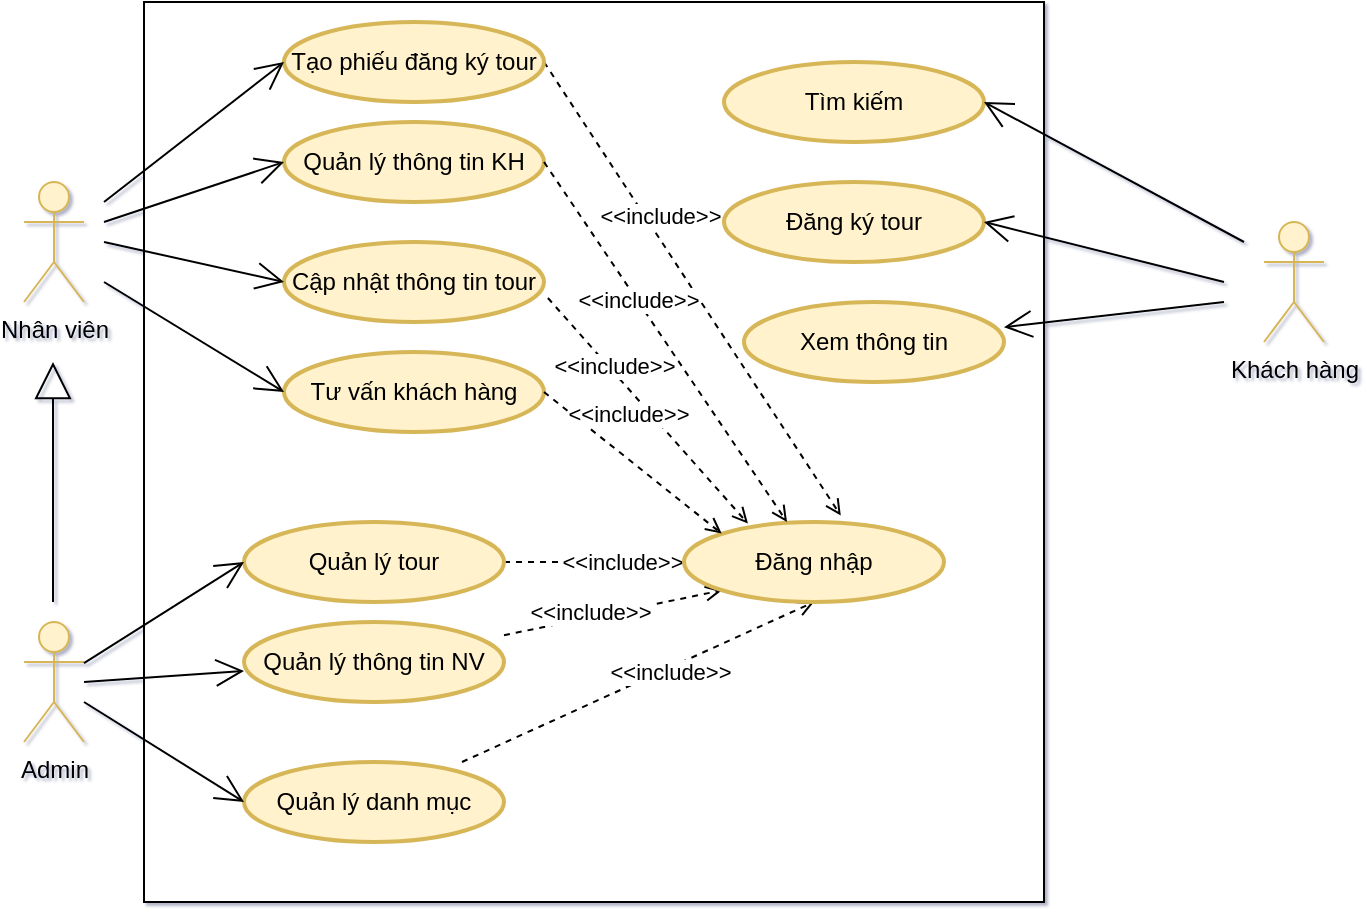 <mxfile version="20.0.4" type="github"><diagram id="tOP7yau5wHN4J5WI8PdA" name="Page-1"><mxGraphModel dx="1038" dy="588" grid="0" gridSize="10" guides="1" tooltips="1" connect="1" arrows="1" fold="1" page="1" pageScale="1" pageWidth="827" pageHeight="1169" background="none" math="0" shadow="1"><root><mxCell id="0"/><mxCell id="1" parent="0"/><mxCell id="IeS0ZAX1K2fIeAQUuaYX-1" value="Nhân viên" style="shape=umlActor;verticalLabelPosition=bottom;verticalAlign=top;html=1;fillColor=#fff2cc;strokeColor=#d6b656;" vertex="1" parent="1"><mxGeometry x="100" y="200" width="30" height="60" as="geometry"/></mxCell><mxCell id="IeS0ZAX1K2fIeAQUuaYX-2" value="Admin" style="shape=umlActor;verticalLabelPosition=bottom;verticalAlign=top;html=1;fillColor=#fff2cc;strokeColor=#d6b656;" vertex="1" parent="1"><mxGeometry x="100" y="420" width="30" height="60" as="geometry"/></mxCell><mxCell id="IeS0ZAX1K2fIeAQUuaYX-3" value="Khách hàng" style="shape=umlActor;verticalLabelPosition=bottom;verticalAlign=top;html=1;fillColor=#fff2cc;strokeColor=#d6b656;" vertex="1" parent="1"><mxGeometry x="720" y="220" width="30" height="60" as="geometry"/></mxCell><mxCell id="IeS0ZAX1K2fIeAQUuaYX-4" value="" style="whiteSpace=wrap;html=1;aspect=fixed;" vertex="1" parent="1"><mxGeometry x="160" y="110" width="450" height="450" as="geometry"/></mxCell><mxCell id="IeS0ZAX1K2fIeAQUuaYX-13" value="Quản lý thông tin KH" style="strokeWidth=2;html=1;shape=mxgraph.flowchart.start_1;whiteSpace=wrap;fillColor=#fff2cc;strokeColor=#d6b656;" vertex="1" parent="1"><mxGeometry x="230" y="170" width="130" height="40" as="geometry"/></mxCell><mxCell id="IeS0ZAX1K2fIeAQUuaYX-62" style="edgeStyle=none;rounded=0;orthogonalLoop=1;jettySize=auto;html=1;dashed=1;endArrow=open;endFill=0;" edge="1" parent="1" source="IeS0ZAX1K2fIeAQUuaYX-17" target="IeS0ZAX1K2fIeAQUuaYX-24"><mxGeometry relative="1" as="geometry"/></mxCell><mxCell id="IeS0ZAX1K2fIeAQUuaYX-65" value="&amp;lt;&amp;lt;include&amp;gt;&amp;gt;" style="edgeLabel;html=1;align=center;verticalAlign=middle;resizable=0;points=[];" vertex="1" connectable="0" parent="IeS0ZAX1K2fIeAQUuaYX-62"><mxGeometry x="0.306" relative="1" as="geometry"><mxPoint as="offset"/></mxGeometry></mxCell><mxCell id="IeS0ZAX1K2fIeAQUuaYX-17" value="Quản lý tour" style="strokeWidth=2;html=1;shape=mxgraph.flowchart.start_1;whiteSpace=wrap;fillColor=#fff2cc;strokeColor=#d6b656;" vertex="1" parent="1"><mxGeometry x="210" y="370" width="130" height="40" as="geometry"/></mxCell><mxCell id="IeS0ZAX1K2fIeAQUuaYX-63" style="edgeStyle=none;rounded=0;orthogonalLoop=1;jettySize=auto;html=1;entryX=0.145;entryY=0.855;entryDx=0;entryDy=0;entryPerimeter=0;dashed=1;endArrow=open;endFill=0;" edge="1" parent="1" source="IeS0ZAX1K2fIeAQUuaYX-18" target="IeS0ZAX1K2fIeAQUuaYX-24"><mxGeometry relative="1" as="geometry"/></mxCell><mxCell id="IeS0ZAX1K2fIeAQUuaYX-66" value="&amp;lt;&amp;lt;include&amp;gt;&amp;gt;" style="edgeLabel;html=1;align=center;verticalAlign=middle;resizable=0;points=[];" vertex="1" connectable="0" parent="IeS0ZAX1K2fIeAQUuaYX-63"><mxGeometry x="-0.205" y="3" relative="1" as="geometry"><mxPoint as="offset"/></mxGeometry></mxCell><mxCell id="IeS0ZAX1K2fIeAQUuaYX-18" value="Quản lý thông tin NV" style="strokeWidth=2;html=1;shape=mxgraph.flowchart.start_1;whiteSpace=wrap;fillColor=#fff2cc;strokeColor=#d6b656;" vertex="1" parent="1"><mxGeometry x="210" y="420" width="130" height="40" as="geometry"/></mxCell><mxCell id="IeS0ZAX1K2fIeAQUuaYX-64" style="edgeStyle=none;rounded=0;orthogonalLoop=1;jettySize=auto;html=1;entryX=0.5;entryY=1;entryDx=0;entryDy=0;entryPerimeter=0;dashed=1;endArrow=open;endFill=0;" edge="1" parent="1" source="IeS0ZAX1K2fIeAQUuaYX-19" target="IeS0ZAX1K2fIeAQUuaYX-24"><mxGeometry relative="1" as="geometry"/></mxCell><mxCell id="IeS0ZAX1K2fIeAQUuaYX-67" value="&amp;lt;&amp;lt;include&amp;gt;&amp;gt;" style="edgeLabel;html=1;align=center;verticalAlign=middle;resizable=0;points=[];" vertex="1" connectable="0" parent="IeS0ZAX1K2fIeAQUuaYX-64"><mxGeometry x="0.168" y="-2" relative="1" as="geometry"><mxPoint as="offset"/></mxGeometry></mxCell><mxCell id="IeS0ZAX1K2fIeAQUuaYX-19" value="Quản lý danh mục" style="strokeWidth=2;html=1;shape=mxgraph.flowchart.start_1;whiteSpace=wrap;fillColor=#fff2cc;strokeColor=#d6b656;" vertex="1" parent="1"><mxGeometry x="210" y="490" width="130" height="40" as="geometry"/></mxCell><mxCell id="IeS0ZAX1K2fIeAQUuaYX-53" style="rounded=0;orthogonalLoop=1;jettySize=auto;html=1;dashed=1;exitX=1;exitY=0.5;exitDx=0;exitDy=0;exitPerimeter=0;endArrow=open;endFill=0;entryX=0.603;entryY=-0.08;entryDx=0;entryDy=0;entryPerimeter=0;" edge="1" parent="1" source="IeS0ZAX1K2fIeAQUuaYX-20" target="IeS0ZAX1K2fIeAQUuaYX-24"><mxGeometry relative="1" as="geometry"><mxPoint x="490" y="350" as="targetPoint"/></mxGeometry></mxCell><mxCell id="IeS0ZAX1K2fIeAQUuaYX-54" value="&amp;lt;&amp;lt;include&amp;gt;&amp;gt;" style="edgeLabel;html=1;align=center;verticalAlign=middle;resizable=0;points=[];" vertex="1" connectable="0" parent="IeS0ZAX1K2fIeAQUuaYX-53"><mxGeometry x="-0.137" relative="1" as="geometry"><mxPoint x="-6" y="-21" as="offset"/></mxGeometry></mxCell><mxCell id="IeS0ZAX1K2fIeAQUuaYX-20" value="Tạo phiếu đăng ký tour" style="strokeWidth=2;html=1;shape=mxgraph.flowchart.start_1;whiteSpace=wrap;fillColor=#fff2cc;strokeColor=#d6b656;" vertex="1" parent="1"><mxGeometry x="230" y="120" width="130" height="40" as="geometry"/></mxCell><mxCell id="IeS0ZAX1K2fIeAQUuaYX-58" style="edgeStyle=none;rounded=0;orthogonalLoop=1;jettySize=auto;html=1;dashed=1;endArrow=open;endFill=0;exitX=1.015;exitY=0.7;exitDx=0;exitDy=0;exitPerimeter=0;entryX=0.246;entryY=0.02;entryDx=0;entryDy=0;entryPerimeter=0;" edge="1" parent="1" source="IeS0ZAX1K2fIeAQUuaYX-21" target="IeS0ZAX1K2fIeAQUuaYX-24"><mxGeometry relative="1" as="geometry"/></mxCell><mxCell id="IeS0ZAX1K2fIeAQUuaYX-61" value="&amp;lt;&amp;lt;include&amp;gt;&amp;gt;" style="edgeLabel;html=1;align=center;verticalAlign=middle;resizable=0;points=[];" vertex="1" connectable="0" parent="IeS0ZAX1K2fIeAQUuaYX-58"><mxGeometry x="-0.406" y="-4" relative="1" as="geometry"><mxPoint x="6" y="-3" as="offset"/></mxGeometry></mxCell><mxCell id="IeS0ZAX1K2fIeAQUuaYX-21" value="Cập nhật thông tin tour" style="strokeWidth=2;html=1;shape=mxgraph.flowchart.start_1;whiteSpace=wrap;fillColor=#fff2cc;strokeColor=#d6b656;" vertex="1" parent="1"><mxGeometry x="230" y="230" width="130" height="40" as="geometry"/></mxCell><mxCell id="IeS0ZAX1K2fIeAQUuaYX-23" value="Tư vấn khách hàng" style="strokeWidth=2;html=1;shape=mxgraph.flowchart.start_1;whiteSpace=wrap;fillColor=#fff2cc;strokeColor=#d6b656;" vertex="1" parent="1"><mxGeometry x="230" y="285" width="130" height="40" as="geometry"/></mxCell><mxCell id="IeS0ZAX1K2fIeAQUuaYX-24" value="Đăng nhập" style="strokeWidth=2;html=1;shape=mxgraph.flowchart.start_1;whiteSpace=wrap;fillColor=#fff2cc;strokeColor=#d6b656;" vertex="1" parent="1"><mxGeometry x="430" y="370" width="130" height="40" as="geometry"/></mxCell><mxCell id="IeS0ZAX1K2fIeAQUuaYX-25" value="Xem thông tin" style="strokeWidth=2;html=1;shape=mxgraph.flowchart.start_1;whiteSpace=wrap;fillColor=#fff2cc;strokeColor=#d6b656;" vertex="1" parent="1"><mxGeometry x="460" y="260" width="130" height="40" as="geometry"/></mxCell><mxCell id="IeS0ZAX1K2fIeAQUuaYX-26" value="Đăng ký tour" style="strokeWidth=2;html=1;shape=mxgraph.flowchart.start_1;whiteSpace=wrap;fillColor=#fff2cc;strokeColor=#d6b656;" vertex="1" parent="1"><mxGeometry x="450" y="200" width="130" height="40" as="geometry"/></mxCell><mxCell id="IeS0ZAX1K2fIeAQUuaYX-27" value="Tìm kiếm" style="strokeWidth=2;html=1;shape=mxgraph.flowchart.start_1;whiteSpace=wrap;fillColor=#fff2cc;strokeColor=#d6b656;" vertex="1" parent="1"><mxGeometry x="450" y="140" width="130" height="40" as="geometry"/></mxCell><mxCell id="IeS0ZAX1K2fIeAQUuaYX-31" value="" style="endArrow=open;endFill=1;endSize=12;html=1;rounded=0;entryX=0;entryY=0.5;entryDx=0;entryDy=0;entryPerimeter=0;" edge="1" parent="1" target="IeS0ZAX1K2fIeAQUuaYX-20"><mxGeometry width="160" relative="1" as="geometry"><mxPoint x="140" y="210" as="sourcePoint"/><mxPoint x="280" y="220" as="targetPoint"/></mxGeometry></mxCell><mxCell id="IeS0ZAX1K2fIeAQUuaYX-32" value="" style="endArrow=open;endFill=1;endSize=12;html=1;rounded=0;entryX=0;entryY=0.5;entryDx=0;entryDy=0;entryPerimeter=0;" edge="1" parent="1" target="IeS0ZAX1K2fIeAQUuaYX-13"><mxGeometry width="160" relative="1" as="geometry"><mxPoint x="140" y="220" as="sourcePoint"/><mxPoint x="240" y="190" as="targetPoint"/></mxGeometry></mxCell><mxCell id="IeS0ZAX1K2fIeAQUuaYX-33" value="" style="endArrow=open;endFill=1;endSize=12;html=1;rounded=0;entryX=0;entryY=0.5;entryDx=0;entryDy=0;entryPerimeter=0;" edge="1" parent="1" target="IeS0ZAX1K2fIeAQUuaYX-23"><mxGeometry width="160" relative="1" as="geometry"><mxPoint x="140" y="250" as="sourcePoint"/><mxPoint x="220" y="210" as="targetPoint"/></mxGeometry></mxCell><mxCell id="IeS0ZAX1K2fIeAQUuaYX-34" value="" style="endArrow=open;endFill=1;endSize=12;html=1;rounded=0;entryX=0;entryY=0.5;entryDx=0;entryDy=0;entryPerimeter=0;" edge="1" parent="1" target="IeS0ZAX1K2fIeAQUuaYX-21"><mxGeometry width="160" relative="1" as="geometry"><mxPoint x="140" y="230" as="sourcePoint"/><mxPoint x="260" y="210" as="targetPoint"/></mxGeometry></mxCell><mxCell id="IeS0ZAX1K2fIeAQUuaYX-35" value="" style="endArrow=open;endFill=1;endSize=12;html=1;rounded=0;entryX=0;entryY=0.5;entryDx=0;entryDy=0;entryPerimeter=0;" edge="1" parent="1" target="IeS0ZAX1K2fIeAQUuaYX-19"><mxGeometry width="160" relative="1" as="geometry"><mxPoint x="130" y="460" as="sourcePoint"/><mxPoint x="140" y="500" as="targetPoint"/></mxGeometry></mxCell><mxCell id="IeS0ZAX1K2fIeAQUuaYX-36" value="" style="endArrow=open;endFill=1;endSize=12;html=1;rounded=0;" edge="1" parent="1" target="IeS0ZAX1K2fIeAQUuaYX-18"><mxGeometry width="160" relative="1" as="geometry"><mxPoint x="130" y="450" as="sourcePoint"/><mxPoint x="210" y="420" as="targetPoint"/></mxGeometry></mxCell><mxCell id="IeS0ZAX1K2fIeAQUuaYX-37" value="" style="endArrow=open;endFill=1;endSize=12;html=1;rounded=0;entryX=0;entryY=0.5;entryDx=0;entryDy=0;entryPerimeter=0;" edge="1" parent="1" source="IeS0ZAX1K2fIeAQUuaYX-2" target="IeS0ZAX1K2fIeAQUuaYX-17"><mxGeometry width="160" relative="1" as="geometry"><mxPoint x="130" y="410" as="sourcePoint"/><mxPoint x="220" y="370" as="targetPoint"/></mxGeometry></mxCell><mxCell id="IeS0ZAX1K2fIeAQUuaYX-40" value="" style="endArrow=block;endSize=16;endFill=0;html=1;rounded=0;" edge="1" parent="1"><mxGeometry width="160" relative="1" as="geometry"><mxPoint x="114.5" y="410" as="sourcePoint"/><mxPoint x="114.5" y="290" as="targetPoint"/></mxGeometry></mxCell><mxCell id="IeS0ZAX1K2fIeAQUuaYX-46" value="" style="endArrow=open;endFill=1;endSize=12;html=1;rounded=0;entryX=1;entryY=0.5;entryDx=0;entryDy=0;entryPerimeter=0;" edge="1" parent="1" target="IeS0ZAX1K2fIeAQUuaYX-27"><mxGeometry width="160" relative="1" as="geometry"><mxPoint x="710" y="230" as="sourcePoint"/><mxPoint x="870" y="260" as="targetPoint"/></mxGeometry></mxCell><mxCell id="IeS0ZAX1K2fIeAQUuaYX-49" value="" style="endArrow=open;endFill=1;endSize=12;html=1;rounded=0;entryX=1;entryY=0.5;entryDx=0;entryDy=0;entryPerimeter=0;" edge="1" parent="1" target="IeS0ZAX1K2fIeAQUuaYX-26"><mxGeometry width="160" relative="1" as="geometry"><mxPoint x="700" y="250" as="sourcePoint"/><mxPoint x="590" y="220" as="targetPoint"/></mxGeometry></mxCell><mxCell id="IeS0ZAX1K2fIeAQUuaYX-50" value="" style="endArrow=open;endFill=1;endSize=12;html=1;rounded=0;" edge="1" parent="1" target="IeS0ZAX1K2fIeAQUuaYX-25"><mxGeometry width="160" relative="1" as="geometry"><mxPoint x="700" y="260" as="sourcePoint"/><mxPoint x="490" y="330" as="targetPoint"/></mxGeometry></mxCell><mxCell id="IeS0ZAX1K2fIeAQUuaYX-55" style="rounded=0;orthogonalLoop=1;jettySize=auto;html=1;dashed=1;exitX=1;exitY=0.5;exitDx=0;exitDy=0;exitPerimeter=0;endArrow=open;endFill=0;" edge="1" parent="1" source="IeS0ZAX1K2fIeAQUuaYX-13" target="IeS0ZAX1K2fIeAQUuaYX-24"><mxGeometry relative="1" as="geometry"><mxPoint x="360" y="190" as="sourcePoint"/><mxPoint x="460" y="350" as="targetPoint"/></mxGeometry></mxCell><mxCell id="IeS0ZAX1K2fIeAQUuaYX-56" value="&amp;lt;&amp;lt;include&amp;gt;&amp;gt;" style="edgeLabel;html=1;align=center;verticalAlign=middle;resizable=0;points=[];" vertex="1" connectable="0" parent="IeS0ZAX1K2fIeAQUuaYX-55"><mxGeometry x="-0.137" relative="1" as="geometry"><mxPoint x="-6" y="-9" as="offset"/></mxGeometry></mxCell><mxCell id="IeS0ZAX1K2fIeAQUuaYX-59" style="rounded=0;orthogonalLoop=1;jettySize=auto;html=1;dashed=1;entryX=0.145;entryY=0.145;entryDx=0;entryDy=0;entryPerimeter=0;exitX=1;exitY=0.5;exitDx=0;exitDy=0;exitPerimeter=0;endArrow=open;endFill=0;" edge="1" parent="1" source="IeS0ZAX1K2fIeAQUuaYX-23" target="IeS0ZAX1K2fIeAQUuaYX-24"><mxGeometry relative="1" as="geometry"><mxPoint x="380" y="160" as="sourcePoint"/><mxPoint x="499" y="370" as="targetPoint"/></mxGeometry></mxCell><mxCell id="IeS0ZAX1K2fIeAQUuaYX-60" value="&amp;lt;&amp;lt;include&amp;gt;&amp;gt;" style="edgeLabel;html=1;align=center;verticalAlign=middle;resizable=0;points=[];" vertex="1" connectable="0" parent="IeS0ZAX1K2fIeAQUuaYX-59"><mxGeometry x="-0.137" relative="1" as="geometry"><mxPoint x="3" y="-20" as="offset"/></mxGeometry></mxCell></root></mxGraphModel></diagram></mxfile>